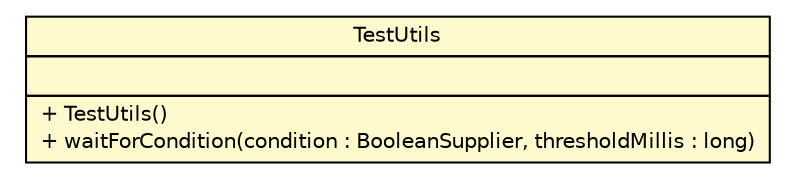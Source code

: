 #!/usr/local/bin/dot
#
# Class diagram 
# Generated by UMLGraph version R5_6-24-gf6e263 (http://www.umlgraph.org/)
#

digraph G {
	edge [fontname="Helvetica",fontsize=10,labelfontname="Helvetica",labelfontsize=10];
	node [fontname="Helvetica",fontsize=10,shape=plaintext];
	nodesep=0.25;
	ranksep=0.5;
	// test.top.infra.web.servlet.handler.TestUtils
	c68 [label=<<table title="test.top.infra.web.servlet.handler.TestUtils" border="0" cellborder="1" cellspacing="0" cellpadding="2" port="p" bgcolor="lemonChiffon" href="./TestUtils.html">
		<tr><td><table border="0" cellspacing="0" cellpadding="1">
<tr><td align="center" balign="center"> TestUtils </td></tr>
		</table></td></tr>
		<tr><td><table border="0" cellspacing="0" cellpadding="1">
<tr><td align="left" balign="left">  </td></tr>
		</table></td></tr>
		<tr><td><table border="0" cellspacing="0" cellpadding="1">
<tr><td align="left" balign="left"> + TestUtils() </td></tr>
<tr><td align="left" balign="left"> + waitForCondition(condition : BooleanSupplier, thresholdMillis : long) </td></tr>
		</table></td></tr>
		</table>>, URL="./TestUtils.html", fontname="Helvetica", fontcolor="black", fontsize=10.0];
}

